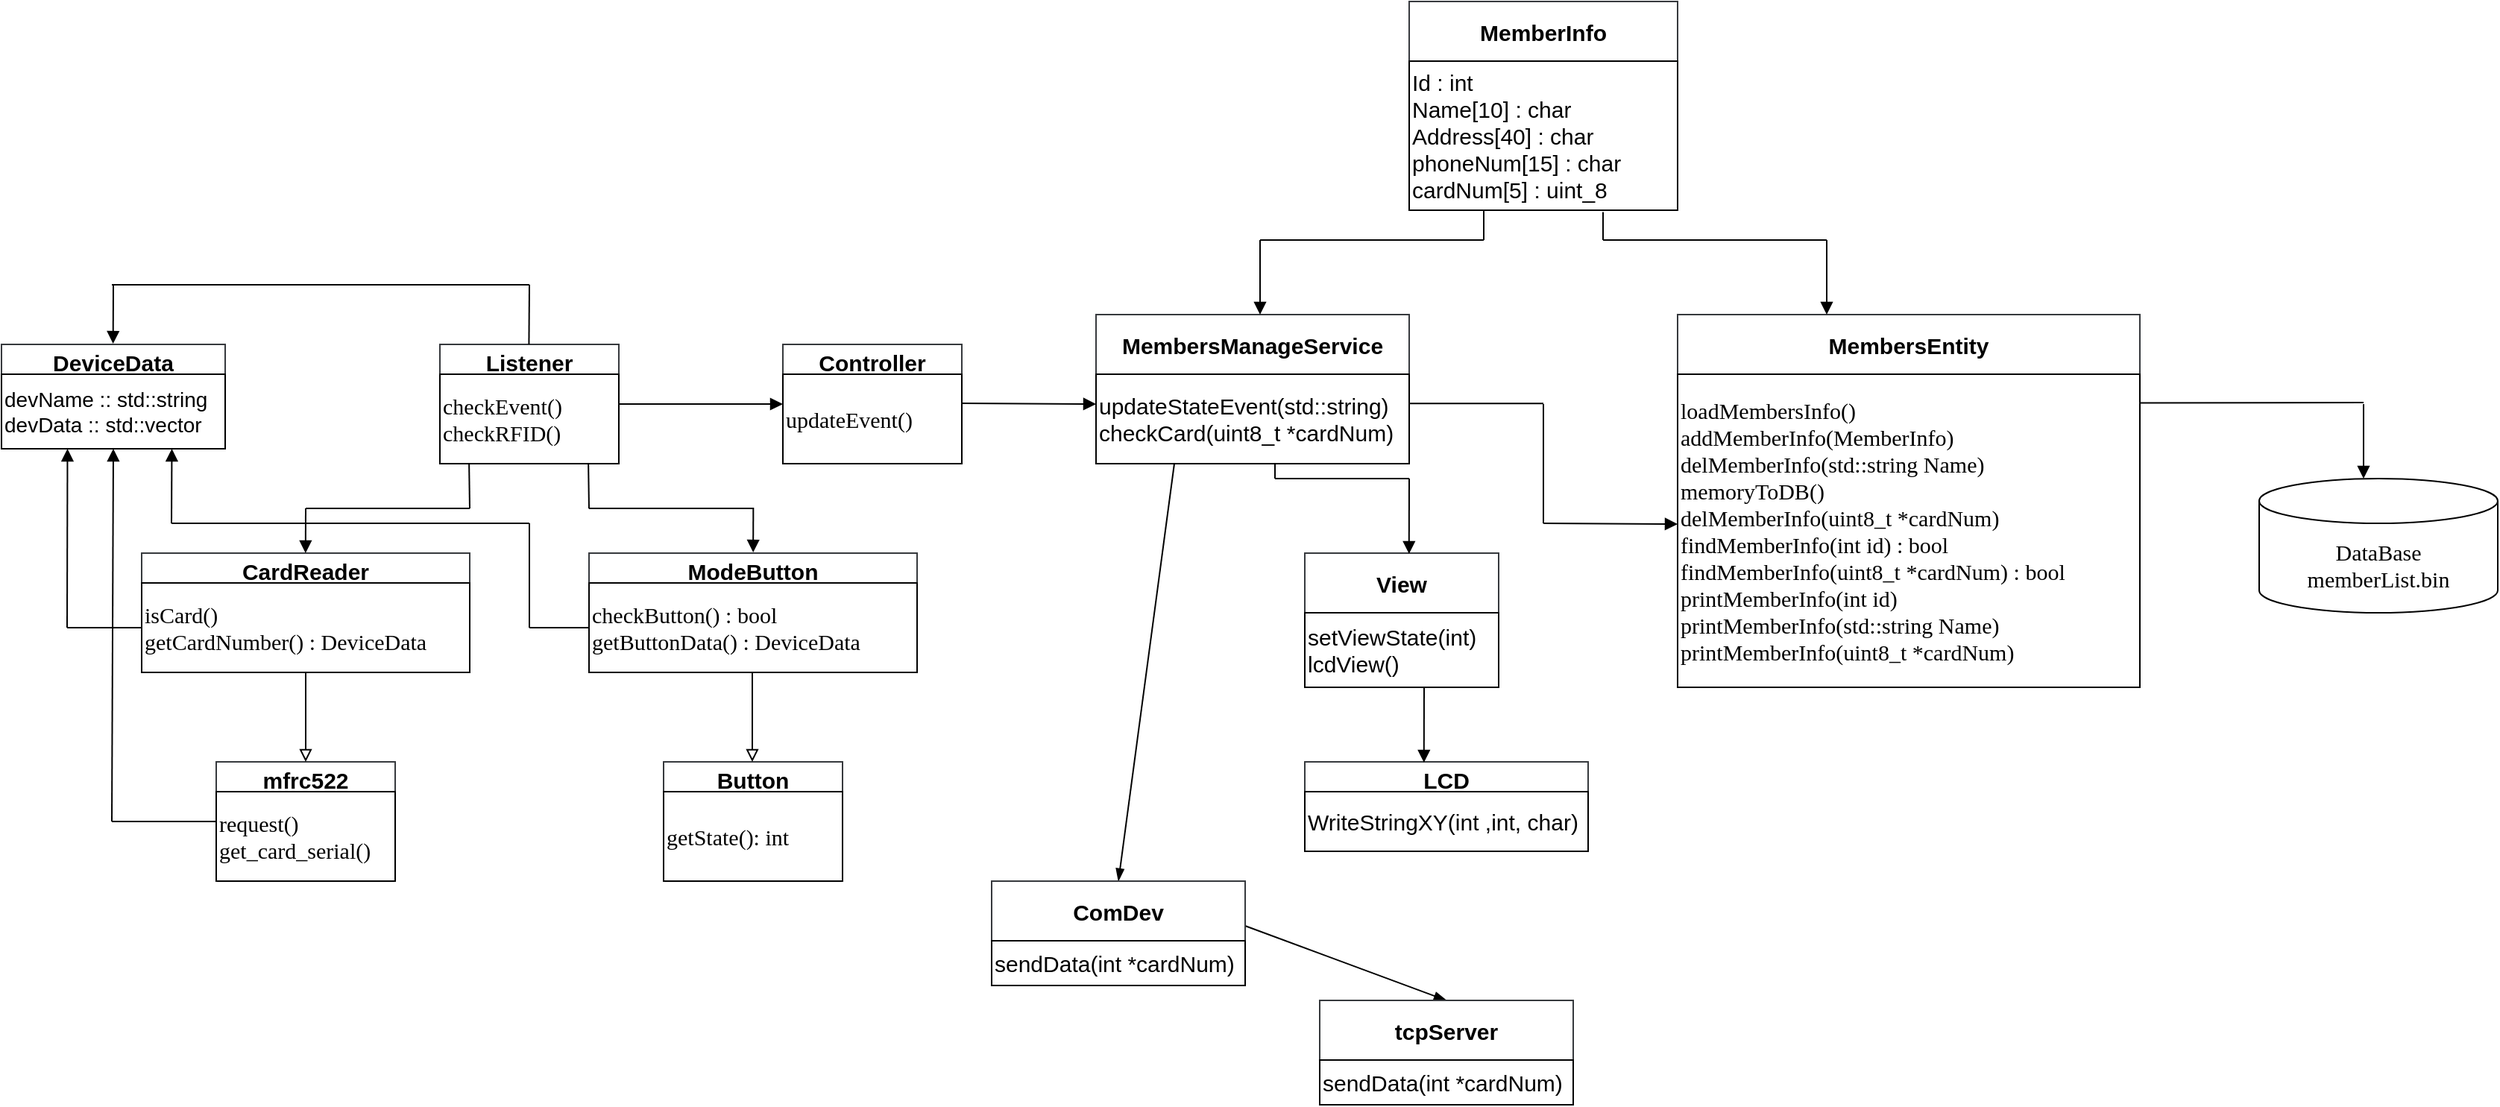 <mxfile>
    <diagram id="uIfgpPbcNGFSIdBEs8ey" name="페이지-1">
        <mxGraphModel dx="1235" dy="765" grid="1" gridSize="10" guides="1" tooltips="1" connect="1" arrows="1" fold="1" page="1" pageScale="1" pageWidth="2336" pageHeight="1654" background="#ffffff" math="0" shadow="0">
            <root>
                <mxCell id="0"/>
                <mxCell id="1" parent="0"/>
                <mxCell id="6" value="Listener" style="swimlane;fontSize=15;fillColor=#FFFFFF;strokeColor=#36393d;fontColor=#000000;" parent="1" vertex="1">
                    <mxGeometry x="700" y="560" width="120" height="80" as="geometry"/>
                </mxCell>
                <mxCell id="9" value="&lt;p style=&quot;margin-top: 0pt ; margin-bottom: 0pt ; margin-left: 0in ; direction: ltr ; unicode-bidi: embed&quot;&gt;&lt;font style=&quot;font-size: 15px&quot;&gt;&lt;span style=&quot;font-family: &amp;#34;맑은 고딕&amp;#34;&quot;&gt;checkEvent&lt;/span&gt;&lt;span style=&quot;font-family: &amp;#34;맑은 고딕&amp;#34;&quot;&gt;()&lt;/span&gt;&lt;/font&gt;&lt;/p&gt;&lt;p style=&quot;margin-top: 0pt ; margin-bottom: 0pt ; margin-left: 0in ; direction: ltr ; unicode-bidi: embed&quot;&gt;&lt;font style=&quot;font-size: 15px&quot;&gt;&lt;span style=&quot;font-family: &amp;#34;맑은 고딕&amp;#34;&quot;&gt;checkRFID&lt;/span&gt;&lt;span style=&quot;font-family: &amp;#34;맑은 고딕&amp;#34;&quot;&gt;()&lt;/span&gt;&lt;/font&gt;&lt;/p&gt;" style="whiteSpace=wrap;html=1;fontSize=15;fontColor=#000000;strokeColor=#000000;fillColor=#FFFFFF;align=left;" parent="1" vertex="1">
                    <mxGeometry x="700" y="580" width="120" height="60" as="geometry"/>
                </mxCell>
                <mxCell id="10" value="CardReader" style="swimlane;fontSize=15;fillColor=#FFFFFF;strokeColor=#36393d;fontColor=#000000;" parent="1" vertex="1">
                    <mxGeometry x="500" y="700" width="220" height="80" as="geometry"/>
                </mxCell>
                <mxCell id="11" value="&lt;p style=&quot;margin-top: 0pt ; margin-bottom: 0pt ; margin-left: 0in ; direction: ltr ; unicode-bidi: embed&quot;&gt;&lt;font face=&quot;맑은 고딕&quot;&gt;isCard()&lt;/font&gt;&lt;/p&gt;&lt;p style=&quot;margin-top: 0pt ; margin-bottom: 0pt ; margin-left: 0in ; direction: ltr ; unicode-bidi: embed&quot;&gt;&lt;font face=&quot;맑은 고딕&quot;&gt;getCardNumber() : DeviceData&lt;/font&gt;&lt;/p&gt;" style="whiteSpace=wrap;html=1;fontSize=15;fontColor=#000000;strokeColor=#000000;fillColor=#FFFFFF;align=left;" parent="1" vertex="1">
                    <mxGeometry x="500" y="720" width="220" height="60" as="geometry"/>
                </mxCell>
                <mxCell id="12" value="mfrc522" style="swimlane;fontSize=15;fillColor=#FFFFFF;strokeColor=#36393d;fontColor=#000000;" parent="1" vertex="1">
                    <mxGeometry x="550" y="840" width="120" height="80" as="geometry"/>
                </mxCell>
                <mxCell id="13" value="&lt;p style=&quot;margin-top: 0pt ; margin-bottom: 0pt ; margin-left: 0in ; direction: ltr ; unicode-bidi: embed&quot;&gt;&lt;font face=&quot;맑은 고딕&quot;&gt;request()&lt;/font&gt;&lt;/p&gt;&lt;p style=&quot;margin-top: 0pt ; margin-bottom: 0pt ; margin-left: 0in ; direction: ltr ; unicode-bidi: embed&quot;&gt;&lt;font face=&quot;맑은 고딕&quot;&gt;get_card_serial()&lt;/font&gt;&lt;/p&gt;" style="whiteSpace=wrap;html=1;fontSize=15;fontColor=#000000;strokeColor=#000000;fillColor=#FFFFFF;align=left;" parent="1" vertex="1">
                    <mxGeometry x="550" y="860" width="120" height="60" as="geometry"/>
                </mxCell>
                <mxCell id="14" value="" style="endArrow=block;html=1;fontSize=15;fontColor=#000000;strokeColor=#000000;entryX=0.5;entryY=0;entryDx=0;entryDy=0;exitX=0.5;exitY=1;exitDx=0;exitDy=0;endFill=0;" parent="1" source="10" target="12" edge="1">
                    <mxGeometry width="50" height="50" relative="1" as="geometry">
                        <mxPoint x="610" y="800" as="sourcePoint"/>
                        <mxPoint x="820" y="680" as="targetPoint"/>
                    </mxGeometry>
                </mxCell>
                <mxCell id="15" value="ModeButton" style="swimlane;fontSize=15;fillColor=#FFFFFF;strokeColor=#36393d;fontColor=#000000;" parent="1" vertex="1">
                    <mxGeometry x="800" y="700" width="220" height="80" as="geometry"/>
                </mxCell>
                <mxCell id="16" value="&lt;p style=&quot;margin-top: 0pt ; margin-bottom: 0pt ; margin-left: 0in ; direction: ltr ; unicode-bidi: embed&quot;&gt;&lt;font face=&quot;맑은 고딕&quot;&gt;checkButton() : bool&lt;/font&gt;&lt;/p&gt;&lt;p style=&quot;margin-top: 0pt ; margin-bottom: 0pt ; margin-left: 0in ; direction: ltr ; unicode-bidi: embed&quot;&gt;&lt;font face=&quot;맑은 고딕&quot;&gt;getButtonData() : DeviceData&lt;/font&gt;&lt;/p&gt;" style="whiteSpace=wrap;html=1;fontSize=15;fontColor=#000000;strokeColor=#000000;fillColor=#FFFFFF;align=left;" parent="1" vertex="1">
                    <mxGeometry x="800" y="720" width="220" height="60" as="geometry"/>
                </mxCell>
                <mxCell id="17" value="Button" style="swimlane;fontSize=15;fillColor=#FFFFFF;strokeColor=#36393d;fontColor=#000000;" parent="1" vertex="1">
                    <mxGeometry x="850" y="840" width="120" height="80" as="geometry"/>
                </mxCell>
                <mxCell id="18" value="&lt;p style=&quot;margin-top: 0pt ; margin-bottom: 0pt ; margin-left: 0in ; direction: ltr ; unicode-bidi: embed&quot;&gt;&lt;font face=&quot;맑은 고딕&quot;&gt;getState(): int&lt;/font&gt;&lt;/p&gt;" style="whiteSpace=wrap;html=1;fontSize=15;fontColor=#000000;strokeColor=#000000;fillColor=#FFFFFF;align=left;" parent="1" vertex="1">
                    <mxGeometry x="850" y="860" width="120" height="60" as="geometry"/>
                </mxCell>
                <mxCell id="21" value="" style="endArrow=block;html=1;fontSize=15;fontColor=#000000;strokeColor=#000000;entryX=0.5;entryY=0;entryDx=0;entryDy=0;exitX=0.5;exitY=1;exitDx=0;exitDy=0;endFill=0;" parent="1" edge="1">
                    <mxGeometry width="50" height="50" relative="1" as="geometry">
                        <mxPoint x="909.5" y="780" as="sourcePoint"/>
                        <mxPoint x="909.5" y="840" as="targetPoint"/>
                    </mxGeometry>
                </mxCell>
                <mxCell id="25" value="DeviceData" style="swimlane;fontSize=15;fillColor=#FFFFFF;strokeColor=#36393d;fontColor=#000000;" parent="1" vertex="1">
                    <mxGeometry x="406" y="560" width="150" height="70" as="geometry"/>
                </mxCell>
                <mxCell id="26" value="&lt;p style=&quot;margin-top: 0pt ; margin-bottom: 0pt ; margin-left: 0in ; direction: ltr ; unicode-bidi: embed ; font-size: 14px&quot;&gt;devName :: std::string&lt;/p&gt;&lt;p style=&quot;margin-top: 0pt ; margin-bottom: 0pt ; margin-left: 0in ; direction: ltr ; unicode-bidi: embed ; font-size: 14px&quot;&gt;devData :: std::vector&lt;/p&gt;" style="whiteSpace=wrap;html=1;fontSize=15;fontColor=#000000;strokeColor=#000000;fillColor=#FFFFFF;align=left;" parent="1" vertex="1">
                    <mxGeometry x="406" y="580" width="150" height="50" as="geometry"/>
                </mxCell>
                <mxCell id="28" value="" style="endArrow=none;html=1;fontSize=14;fontColor=#000000;strokeColor=#000000;entryX=0;entryY=0.5;entryDx=0;entryDy=0;" parent="1" target="12" edge="1">
                    <mxGeometry width="50" height="50" relative="1" as="geometry">
                        <mxPoint x="480" y="880" as="sourcePoint"/>
                        <mxPoint x="490" y="855" as="targetPoint"/>
                    </mxGeometry>
                </mxCell>
                <mxCell id="30" value="" style="endArrow=block;html=1;fontSize=15;fontColor=#000000;strokeColor=#000000;endFill=1;entryX=0.5;entryY=1;entryDx=0;entryDy=0;" parent="1" target="25" edge="1">
                    <mxGeometry width="50" height="50" relative="1" as="geometry">
                        <mxPoint x="480" y="880" as="sourcePoint"/>
                        <mxPoint x="470" y="670" as="targetPoint"/>
                    </mxGeometry>
                </mxCell>
                <mxCell id="31" value="" style="endArrow=none;html=1;fontSize=14;fontColor=#000000;strokeColor=#000000;exitX=0;exitY=0.5;exitDx=0;exitDy=0;" parent="1" source="11" edge="1">
                    <mxGeometry width="50" height="50" relative="1" as="geometry">
                        <mxPoint x="560" y="740" as="sourcePoint"/>
                        <mxPoint x="450" y="750" as="targetPoint"/>
                    </mxGeometry>
                </mxCell>
                <mxCell id="34" value="" style="endArrow=none;html=1;fontSize=14;fontColor=#000000;strokeColor=#000000;exitX=0;exitY=0.5;exitDx=0;exitDy=0;" parent="1" source="16" edge="1">
                    <mxGeometry width="50" height="50" relative="1" as="geometry">
                        <mxPoint x="670" y="730" as="sourcePoint"/>
                        <mxPoint x="760" y="750" as="targetPoint"/>
                    </mxGeometry>
                </mxCell>
                <mxCell id="35" value="" style="endArrow=none;html=1;fontSize=14;fontColor=#000000;strokeColor=#000000;" parent="1" edge="1">
                    <mxGeometry width="50" height="50" relative="1" as="geometry">
                        <mxPoint x="760" y="680" as="sourcePoint"/>
                        <mxPoint x="760" y="750" as="targetPoint"/>
                    </mxGeometry>
                </mxCell>
                <mxCell id="36" value="" style="endArrow=none;html=1;fontSize=14;fontColor=#000000;strokeColor=#000000;" parent="1" edge="1">
                    <mxGeometry width="50" height="50" relative="1" as="geometry">
                        <mxPoint x="760" y="680" as="sourcePoint"/>
                        <mxPoint x="520" y="680" as="targetPoint"/>
                    </mxGeometry>
                </mxCell>
                <mxCell id="37" value="" style="endArrow=block;html=1;fontSize=15;fontColor=#000000;strokeColor=#000000;endFill=1;entryX=0.285;entryY=1.049;entryDx=0;entryDy=0;entryPerimeter=0;" parent="1" edge="1">
                    <mxGeometry width="50" height="50" relative="1" as="geometry">
                        <mxPoint x="520" y="680" as="sourcePoint"/>
                        <mxPoint x="520" y="630.45" as="targetPoint"/>
                        <Array as="points">
                            <mxPoint x="520.25" y="630"/>
                        </Array>
                    </mxGeometry>
                </mxCell>
                <mxCell id="38" value="" style="endArrow=block;html=1;fontSize=15;fontColor=#000000;strokeColor=#000000;endFill=1;entryX=0.285;entryY=1.049;entryDx=0;entryDy=0;entryPerimeter=0;" parent="1" edge="1">
                    <mxGeometry width="50" height="50" relative="1" as="geometry">
                        <mxPoint x="450" y="750" as="sourcePoint"/>
                        <mxPoint x="450.0" y="630.45" as="targetPoint"/>
                        <Array as="points">
                            <mxPoint x="450.25" y="630"/>
                        </Array>
                    </mxGeometry>
                </mxCell>
                <mxCell id="39" value="" style="endArrow=none;html=1;fontSize=14;fontColor=#000000;strokeColor=#000000;entryX=0.163;entryY=0.997;entryDx=0;entryDy=0;entryPerimeter=0;" parent="1" target="9" edge="1">
                    <mxGeometry width="50" height="50" relative="1" as="geometry">
                        <mxPoint x="720" y="670" as="sourcePoint"/>
                        <mxPoint x="770" y="760" as="targetPoint"/>
                    </mxGeometry>
                </mxCell>
                <mxCell id="40" value="" style="endArrow=none;html=1;fontSize=14;fontColor=#000000;strokeColor=#000000;" parent="1" edge="1">
                    <mxGeometry width="50" height="50" relative="1" as="geometry">
                        <mxPoint x="720" y="670" as="sourcePoint"/>
                        <mxPoint x="610" y="670" as="targetPoint"/>
                    </mxGeometry>
                </mxCell>
                <mxCell id="41" value="" style="endArrow=none;html=1;fontSize=14;fontColor=#000000;strokeColor=#000000;" parent="1" edge="1">
                    <mxGeometry width="50" height="50" relative="1" as="geometry">
                        <mxPoint x="910" y="670" as="sourcePoint"/>
                        <mxPoint x="800" y="670" as="targetPoint"/>
                    </mxGeometry>
                </mxCell>
                <mxCell id="42" value="" style="endArrow=none;html=1;fontSize=14;fontColor=#000000;strokeColor=#000000;entryX=0.163;entryY=0.997;entryDx=0;entryDy=0;entryPerimeter=0;" parent="1" edge="1">
                    <mxGeometry width="50" height="50" relative="1" as="geometry">
                        <mxPoint x="800" y="670.18" as="sourcePoint"/>
                        <mxPoint x="799.56" y="640.0" as="targetPoint"/>
                    </mxGeometry>
                </mxCell>
                <mxCell id="43" value="" style="endArrow=block;html=1;fontSize=15;fontColor=#000000;strokeColor=#000000;endFill=1;entryX=0.285;entryY=1.049;entryDx=0;entryDy=0;entryPerimeter=0;" parent="1" edge="1">
                    <mxGeometry width="50" height="50" relative="1" as="geometry">
                        <mxPoint x="610" y="670" as="sourcePoint"/>
                        <mxPoint x="609.66" y="700.45" as="targetPoint"/>
                        <Array as="points">
                            <mxPoint x="609.91" y="700"/>
                        </Array>
                    </mxGeometry>
                </mxCell>
                <mxCell id="44" value="" style="endArrow=block;html=1;fontSize=15;fontColor=#000000;strokeColor=#000000;endFill=1;entryX=0.285;entryY=1.049;entryDx=0;entryDy=0;entryPerimeter=0;" parent="1" edge="1">
                    <mxGeometry width="50" height="50" relative="1" as="geometry">
                        <mxPoint x="910.17" y="669.55" as="sourcePoint"/>
                        <mxPoint x="909.83" y="700" as="targetPoint"/>
                        <Array as="points">
                            <mxPoint x="910.08" y="699.55"/>
                        </Array>
                    </mxGeometry>
                </mxCell>
                <mxCell id="45" value="" style="endArrow=none;html=1;fontSize=14;fontColor=#000000;strokeColor=#000000;" parent="1" edge="1">
                    <mxGeometry width="50" height="50" relative="1" as="geometry">
                        <mxPoint x="759.71" y="560" as="sourcePoint"/>
                        <mxPoint x="760" y="520" as="targetPoint"/>
                    </mxGeometry>
                </mxCell>
                <mxCell id="46" value="" style="endArrow=none;html=1;fontSize=14;fontColor=#000000;strokeColor=#000000;" parent="1" edge="1">
                    <mxGeometry width="50" height="50" relative="1" as="geometry">
                        <mxPoint x="760" y="520" as="sourcePoint"/>
                        <mxPoint x="480" y="520" as="targetPoint"/>
                    </mxGeometry>
                </mxCell>
                <mxCell id="48" value="" style="endArrow=block;html=1;fontSize=15;fontColor=#000000;strokeColor=#000000;endFill=1;entryX=0.285;entryY=1.049;entryDx=0;entryDy=0;entryPerimeter=0;" parent="1" edge="1">
                    <mxGeometry width="50" height="50" relative="1" as="geometry">
                        <mxPoint x="481" y="520" as="sourcePoint"/>
                        <mxPoint x="480.58" y="560" as="targetPoint"/>
                        <Array as="points">
                            <mxPoint x="480.83" y="559.55"/>
                        </Array>
                    </mxGeometry>
                </mxCell>
                <mxCell id="49" value="Controller" style="swimlane;fontSize=15;fillColor=#FFFFFF;strokeColor=#36393d;fontColor=#000000;" parent="1" vertex="1">
                    <mxGeometry x="930" y="560" width="120" height="80" as="geometry"/>
                </mxCell>
                <mxCell id="50" value="&lt;p style=&quot;margin-top: 0pt ; margin-bottom: 0pt ; margin-left: 0in ; direction: ltr ; unicode-bidi: embed&quot;&gt;&lt;font face=&quot;맑은 고딕&quot;&gt;updateEvent()&lt;/font&gt;&lt;/p&gt;" style="whiteSpace=wrap;html=1;fontSize=15;fontColor=#000000;strokeColor=#000000;fillColor=#FFFFFF;align=left;" parent="1" vertex="1">
                    <mxGeometry x="930" y="580" width="120" height="60" as="geometry"/>
                </mxCell>
                <mxCell id="51" value="" style="endArrow=block;html=1;fontSize=15;fontColor=#000000;strokeColor=#000000;endFill=1;exitX=1;exitY=0.5;exitDx=0;exitDy=0;" parent="1" source="6" edge="1">
                    <mxGeometry width="50" height="50" relative="1" as="geometry">
                        <mxPoint x="920.17" y="679.55" as="sourcePoint"/>
                        <mxPoint x="930" y="600" as="targetPoint"/>
                        <Array as="points">
                            <mxPoint x="930" y="600"/>
                        </Array>
                    </mxGeometry>
                </mxCell>
                <mxCell id="89" style="edgeStyle=none;html=1;exitX=0.25;exitY=1;exitDx=0;exitDy=0;entryX=0.5;entryY=0;entryDx=0;entryDy=0;strokeColor=#000000;endArrow=blockThin;endFill=1;" edge="1" parent="1" source="53" target="85">
                    <mxGeometry relative="1" as="geometry"/>
                </mxCell>
                <mxCell id="53" value="MembersManageService" style="swimlane;fontSize=15;fillColor=#FFFFFF;strokeColor=#36393d;fontColor=#000000;startSize=40;" parent="1" vertex="1">
                    <mxGeometry x="1140" y="540" width="210" height="100" as="geometry"/>
                </mxCell>
                <mxCell id="54" value="&lt;p style=&quot;margin-top: 0pt ; margin-bottom: 0pt ; margin-left: 0in ; direction: ltr ; unicode-bidi: embed&quot;&gt;&lt;font style=&quot;font-size: 15px&quot;&gt;updateStateEvent(std::string)&lt;/font&gt;&lt;/p&gt;&lt;p style=&quot;margin-top: 0pt ; margin-bottom: 0pt ; margin-left: 0in ; direction: ltr ; unicode-bidi: embed&quot;&gt;&lt;font style=&quot;font-size: 15px&quot;&gt;checkCard(uint8_t *cardNum)&lt;/font&gt;&lt;/p&gt;" style="whiteSpace=wrap;html=1;fontSize=15;fontColor=#000000;strokeColor=#000000;fillColor=#FFFFFF;align=left;" parent="1" vertex="1">
                    <mxGeometry x="1140" y="580" width="210" height="60" as="geometry"/>
                </mxCell>
                <mxCell id="55" value="" style="endArrow=block;html=1;fontSize=15;fontColor=#000000;strokeColor=#000000;endFill=1;exitX=1;exitY=0.5;exitDx=0;exitDy=0;" parent="1" edge="1">
                    <mxGeometry width="50" height="50" relative="1" as="geometry">
                        <mxPoint x="1050" y="599.5" as="sourcePoint"/>
                        <mxPoint x="1140" y="600" as="targetPoint"/>
                        <Array as="points"/>
                    </mxGeometry>
                </mxCell>
                <mxCell id="56" value="MemberInfo" style="swimlane;fontSize=15;fillColor=#FFFFFF;strokeColor=#36393d;fontColor=#000000;startSize=40;" parent="1" vertex="1">
                    <mxGeometry x="1350" y="330" width="180" height="140" as="geometry"/>
                </mxCell>
                <mxCell id="57" value="&lt;p style=&quot;margin-top: 0pt ; margin-bottom: 0pt ; margin-left: 0in ; direction: ltr ; unicode-bidi: embed&quot;&gt;&lt;font style=&quot;font-size: 15px&quot;&gt;Id : int&lt;/font&gt;&lt;/p&gt;&lt;p style=&quot;margin-top: 0pt ; margin-bottom: 0pt ; margin-left: 0in ; direction: ltr ; unicode-bidi: embed&quot;&gt;&lt;font style=&quot;font-size: 15px&quot;&gt;Name[10] : char&lt;/font&gt;&lt;/p&gt;&lt;p style=&quot;margin-top: 0pt ; margin-bottom: 0pt ; margin-left: 0in ; direction: ltr ; unicode-bidi: embed&quot;&gt;&lt;font style=&quot;font-size: 15px&quot;&gt;Address[40] : char&lt;/font&gt;&lt;/p&gt;&lt;p style=&quot;margin-top: 0pt ; margin-bottom: 0pt ; margin-left: 0in ; direction: ltr ; unicode-bidi: embed&quot;&gt;&lt;font style=&quot;font-size: 15px&quot;&gt;phoneNum[15] : char&lt;/font&gt;&lt;/p&gt;&lt;p style=&quot;margin-top: 0pt ; margin-bottom: 0pt ; margin-left: 0in ; direction: ltr ; unicode-bidi: embed&quot;&gt;&lt;font style=&quot;font-size: 15px&quot;&gt;cardNum[5] : uint_8&lt;/font&gt;&lt;/p&gt;" style="whiteSpace=wrap;html=1;fontSize=15;fontColor=#000000;strokeColor=#000000;fillColor=#FFFFFF;align=left;" parent="1" vertex="1">
                    <mxGeometry x="1350" y="370" width="180" height="100" as="geometry"/>
                </mxCell>
                <mxCell id="59" value="MembersEntity" style="swimlane;fontSize=15;fillColor=#FFFFFF;strokeColor=#36393d;fontColor=#000000;startSize=40;" parent="1" vertex="1">
                    <mxGeometry x="1530" y="540" width="310" height="250" as="geometry"/>
                </mxCell>
                <mxCell id="60" value="&lt;p style=&quot;margin-top: 0pt ; margin-bottom: 0pt ; margin-left: 0in ; direction: ltr ; unicode-bidi: embed&quot;&gt;&lt;font style=&quot;font-size: 15px&quot;&gt;&lt;span style=&quot;font-family: &amp;#34;맑은 고딕&amp;#34;&quot;&gt;loadMembersInfo&lt;/span&gt;&lt;span style=&quot;font-family: &amp;#34;맑은 고딕&amp;#34;&quot;&gt;()&lt;/span&gt;&lt;/font&gt;&lt;/p&gt;&lt;p style=&quot;margin-top: 0pt ; margin-bottom: 0pt ; margin-left: 0in ; direction: ltr ; unicode-bidi: embed&quot;&gt;&lt;font style=&quot;font-size: 15px&quot;&gt;&lt;span style=&quot;font-family: &amp;#34;맑은 고딕&amp;#34;&quot;&gt;addMemberInfo&lt;/span&gt;&lt;span style=&quot;font-family: &amp;#34;맑은 고딕&amp;#34;&quot;&gt;(&lt;/span&gt;&lt;span style=&quot;font-family: &amp;#34;맑은 고딕&amp;#34;&quot;&gt;MemberInfo&lt;/span&gt;&lt;span style=&quot;font-family: &amp;#34;맑은 고딕&amp;#34;&quot;&gt;)&lt;/span&gt;&lt;/font&gt;&lt;/p&gt;&lt;p style=&quot;margin-top: 0pt ; margin-bottom: 0pt ; margin-left: 0in ; direction: ltr ; unicode-bidi: embed&quot;&gt;&lt;font style=&quot;font-size: 15px&quot;&gt;&lt;span style=&quot;font-family: &amp;#34;맑은 고딕&amp;#34;&quot;&gt;delMemberInfo&lt;/span&gt;&lt;span style=&quot;font-family: &amp;#34;맑은 고딕&amp;#34;&quot;&gt;(&lt;/span&gt;&lt;span style=&quot;font-family: &amp;#34;맑은 고딕&amp;#34;&quot;&gt;std&lt;/span&gt;&lt;span style=&quot;font-family: &amp;#34;맑은 고딕&amp;#34;&quot;&gt;::string Name)&lt;/span&gt;&lt;/font&gt;&lt;/p&gt;&lt;p style=&quot;margin-top: 0pt ; margin-bottom: 0pt ; margin-left: 0in ; direction: ltr ; unicode-bidi: embed&quot;&gt;&lt;font style=&quot;font-size: 15px&quot;&gt;&lt;span style=&quot;font-family: &amp;#34;맑은 고딕&amp;#34;&quot;&gt;memoryToDB&lt;/span&gt;&lt;span style=&quot;font-family: &amp;#34;맑은 고딕&amp;#34;&quot;&gt;()&lt;/span&gt;&lt;/font&gt;&lt;/p&gt;&lt;p style=&quot;margin-top: 0pt ; margin-bottom: 0pt ; margin-left: 0in ; direction: ltr ; unicode-bidi: embed&quot;&gt;&lt;font style=&quot;font-size: 15px&quot;&gt;&lt;span style=&quot;font-family: &amp;#34;맑은 고딕&amp;#34;&quot;&gt;delMemberInfo&lt;/span&gt;&lt;span style=&quot;font-family: &amp;#34;맑은 고딕&amp;#34;&quot;&gt;(uint8_t *&lt;/span&gt;&lt;span style=&quot;font-family: &amp;#34;맑은 고딕&amp;#34;&quot;&gt;cardNum&lt;/span&gt;&lt;span style=&quot;font-family: &amp;#34;맑은 고딕&amp;#34;&quot;&gt;)&lt;/span&gt;&lt;/font&gt;&lt;/p&gt;&lt;p style=&quot;margin-top: 0pt ; margin-bottom: 0pt ; margin-left: 0in ; direction: ltr ; unicode-bidi: embed&quot;&gt;&lt;font style=&quot;font-size: 15px&quot;&gt;&lt;span style=&quot;font-family: &amp;#34;맑은 고딕&amp;#34;&quot;&gt;findMemberInfo&lt;/span&gt;&lt;span style=&quot;font-family: &amp;#34;맑은 고딕&amp;#34;&quot;&gt;(&lt;/span&gt;&lt;span style=&quot;font-family: &amp;#34;맑은 고딕&amp;#34;&quot;&gt;int&lt;/span&gt;&lt;span style=&quot;font-family: &amp;#34;맑은 고딕&amp;#34;&quot;&gt; id) : bool&lt;/span&gt;&lt;/font&gt;&lt;/p&gt;&lt;p style=&quot;margin-top: 0pt ; margin-bottom: 0pt ; margin-left: 0in ; direction: ltr ; unicode-bidi: embed&quot;&gt;&lt;font style=&quot;font-size: 15px&quot;&gt;&lt;span style=&quot;font-family: &amp;#34;맑은 고딕&amp;#34;&quot;&gt;findMemberInfo&lt;/span&gt;&lt;span style=&quot;font-family: &amp;#34;맑은 고딕&amp;#34;&quot;&gt;(uint8_t *&lt;/span&gt;&lt;span style=&quot;font-family: &amp;#34;맑은 고딕&amp;#34;&quot;&gt;cardNum&lt;/span&gt;&lt;span style=&quot;font-family: &amp;#34;맑은 고딕&amp;#34;&quot;&gt;) : bool&lt;/span&gt;&lt;/font&gt;&lt;/p&gt;&lt;p style=&quot;margin-top: 0pt ; margin-bottom: 0pt ; margin-left: 0in ; direction: ltr ; unicode-bidi: embed&quot;&gt;&lt;font style=&quot;font-size: 15px&quot;&gt;&lt;span style=&quot;font-family: &amp;#34;맑은 고딕&amp;#34;&quot;&gt;printMemberInfo&lt;/span&gt;&lt;span style=&quot;font-family: &amp;#34;맑은 고딕&amp;#34;&quot;&gt;(&lt;/span&gt;&lt;span style=&quot;font-family: &amp;#34;맑은 고딕&amp;#34;&quot;&gt;int&lt;/span&gt;&lt;span style=&quot;font-family: &amp;#34;맑은 고딕&amp;#34;&quot;&gt; id)&lt;/span&gt;&lt;/font&gt;&lt;/p&gt;&lt;p style=&quot;margin-top: 0pt ; margin-bottom: 0pt ; margin-left: 0in ; direction: ltr ; unicode-bidi: embed&quot;&gt;&lt;font style=&quot;font-size: 15px&quot;&gt;&lt;span style=&quot;font-family: &amp;#34;맑은 고딕&amp;#34;&quot;&gt;printMemberInfo&lt;/span&gt;&lt;span style=&quot;font-family: &amp;#34;맑은 고딕&amp;#34;&quot;&gt;(&lt;/span&gt;&lt;span style=&quot;font-family: &amp;#34;맑은 고딕&amp;#34;&quot;&gt;std&lt;/span&gt;&lt;span style=&quot;font-family: &amp;#34;맑은 고딕&amp;#34;&quot;&gt;::string Name)&lt;/span&gt;&lt;/font&gt;&lt;/p&gt;&lt;p style=&quot;margin-top: 0pt ; margin-bottom: 0pt ; margin-left: 0in ; direction: ltr ; unicode-bidi: embed&quot;&gt;&lt;span style=&quot;font-family: &amp;#34;맑은 고딕&amp;#34;&quot;&gt;printMemberInfo&lt;/span&gt;&lt;span style=&quot;font-family: &amp;#34;맑은 고딕&amp;#34;&quot;&gt;(uint8_t&amp;nbsp;&lt;/span&gt;&lt;span style=&quot;font-family: &amp;#34;맑은 고딕&amp;#34;&quot;&gt;*&lt;/span&gt;&lt;span style=&quot;font-family: &amp;#34;맑은 고딕&amp;#34;&quot;&gt;cardNum&lt;/span&gt;&lt;span style=&quot;font-family: &amp;#34;맑은 고딕&amp;#34;&quot;&gt;)&lt;/span&gt;&lt;/p&gt;" style="whiteSpace=wrap;html=1;fontSize=15;fontColor=#000000;strokeColor=#000000;fillColor=#FFFFFF;align=left;" parent="1" vertex="1">
                    <mxGeometry x="1530" y="580" width="310" height="210" as="geometry"/>
                </mxCell>
                <mxCell id="63" value="" style="endArrow=block;html=1;fontSize=15;fontColor=#000000;strokeColor=#000000;endFill=1;exitX=1;exitY=0.5;exitDx=0;exitDy=0;" parent="1" edge="1">
                    <mxGeometry width="50" height="50" relative="1" as="geometry">
                        <mxPoint x="1440" y="680" as="sourcePoint"/>
                        <mxPoint x="1530" y="680.5" as="targetPoint"/>
                        <Array as="points"/>
                    </mxGeometry>
                </mxCell>
                <mxCell id="64" value="" style="endArrow=none;html=1;fontFamily=Helvetica;fontSize=15;fontColor=#000000;strokeColor=#000000;" parent="1" edge="1">
                    <mxGeometry width="50" height="50" relative="1" as="geometry">
                        <mxPoint x="1440" y="680" as="sourcePoint"/>
                        <mxPoint x="1440" y="600" as="targetPoint"/>
                    </mxGeometry>
                </mxCell>
                <mxCell id="65" value="" style="endArrow=none;html=1;fontFamily=Helvetica;fontSize=15;fontColor=#000000;strokeColor=#000000;" parent="1" edge="1">
                    <mxGeometry width="50" height="50" relative="1" as="geometry">
                        <mxPoint x="1350" y="599.67" as="sourcePoint"/>
                        <mxPoint x="1440" y="599.67" as="targetPoint"/>
                    </mxGeometry>
                </mxCell>
                <mxCell id="66" value="" style="endArrow=none;html=1;fontFamily=Helvetica;fontSize=15;fontColor=#000000;strokeColor=#000000;" parent="1" edge="1">
                    <mxGeometry width="50" height="50" relative="1" as="geometry">
                        <mxPoint x="1250" y="490" as="sourcePoint"/>
                        <mxPoint x="1400" y="490.0" as="targetPoint"/>
                    </mxGeometry>
                </mxCell>
                <mxCell id="67" value="" style="endArrow=block;html=1;fontSize=15;fontColor=#000000;strokeColor=#000000;endFill=1;exitX=1;exitY=0.5;exitDx=0;exitDy=0;" parent="1" edge="1">
                    <mxGeometry width="50" height="50" relative="1" as="geometry">
                        <mxPoint x="1250" y="490.0" as="sourcePoint"/>
                        <mxPoint x="1250" y="540" as="targetPoint"/>
                        <Array as="points"/>
                    </mxGeometry>
                </mxCell>
                <mxCell id="68" value="" style="endArrow=none;html=1;fontFamily=Helvetica;fontSize=15;fontColor=#000000;strokeColor=#000000;" parent="1" edge="1">
                    <mxGeometry width="50" height="50" relative="1" as="geometry">
                        <mxPoint x="1400" y="490" as="sourcePoint"/>
                        <mxPoint x="1400" y="470.0" as="targetPoint"/>
                    </mxGeometry>
                </mxCell>
                <mxCell id="69" value="" style="endArrow=none;html=1;fontFamily=Helvetica;fontSize=15;fontColor=#000000;strokeColor=#000000;entryX=0.7;entryY=1.013;entryDx=0;entryDy=0;entryPerimeter=0;" parent="1" edge="1">
                    <mxGeometry width="50" height="50" relative="1" as="geometry">
                        <mxPoint x="1480" y="490" as="sourcePoint"/>
                        <mxPoint x="1480" y="471.3" as="targetPoint"/>
                    </mxGeometry>
                </mxCell>
                <mxCell id="70" value="" style="endArrow=none;html=1;fontFamily=Helvetica;fontSize=15;fontColor=#000000;strokeColor=#000000;" parent="1" edge="1">
                    <mxGeometry width="50" height="50" relative="1" as="geometry">
                        <mxPoint x="1480" y="490" as="sourcePoint"/>
                        <mxPoint x="1630" y="490.0" as="targetPoint"/>
                    </mxGeometry>
                </mxCell>
                <mxCell id="71" value="" style="endArrow=block;html=1;fontSize=15;fontColor=#000000;strokeColor=#000000;endFill=1;exitX=1;exitY=0.5;exitDx=0;exitDy=0;" parent="1" edge="1">
                    <mxGeometry width="50" height="50" relative="1" as="geometry">
                        <mxPoint x="1630" y="490.0" as="sourcePoint"/>
                        <mxPoint x="1630" y="540.0" as="targetPoint"/>
                        <Array as="points"/>
                    </mxGeometry>
                </mxCell>
                <mxCell id="72" value="&lt;p style=&quot;margin-top: 0pt ; margin-bottom: 0pt ; margin-left: 0in ; direction: ltr ; unicode-bidi: embed&quot;&gt;&lt;span style=&quot;font-family: &amp;#34;맑은 고딕&amp;#34;&quot;&gt;&lt;font style=&quot;font-size: 15px&quot;&gt;DataBase&lt;/font&gt;&lt;/span&gt;&lt;/p&gt;&lt;p style=&quot;margin-top: 0pt ; margin-bottom: 0pt ; margin-left: 0in ; direction: ltr ; unicode-bidi: embed&quot;&gt;&lt;span style=&quot;font-family: &amp;#34;맑은 고딕&amp;#34;&quot;&gt;&lt;font style=&quot;font-size: 15px&quot;&gt;memberList.bin&lt;/font&gt;&lt;/span&gt;&lt;/p&gt;" style="shape=cylinder3;whiteSpace=wrap;html=1;boundedLbl=1;backgroundOutline=1;size=15;fontFamily=Helvetica;fontSize=15;fontColor=#000000;strokeColor=#000000;fillColor=#FFFFFF;" parent="1" vertex="1">
                    <mxGeometry x="1920" y="650" width="160" height="90" as="geometry"/>
                </mxCell>
                <mxCell id="73" value="" style="endArrow=none;html=1;fontFamily=Helvetica;fontSize=15;fontColor=#000000;strokeColor=#000000;" parent="1" edge="1">
                    <mxGeometry width="50" height="50" relative="1" as="geometry">
                        <mxPoint x="1840" y="599.23" as="sourcePoint"/>
                        <mxPoint x="1990" y="599" as="targetPoint"/>
                    </mxGeometry>
                </mxCell>
                <mxCell id="74" value="" style="endArrow=block;html=1;fontSize=15;fontColor=#000000;strokeColor=#000000;endFill=1;" parent="1" edge="1">
                    <mxGeometry width="50" height="50" relative="1" as="geometry">
                        <mxPoint x="1990" y="600" as="sourcePoint"/>
                        <mxPoint x="1990" y="650" as="targetPoint"/>
                        <Array as="points"/>
                    </mxGeometry>
                </mxCell>
                <mxCell id="75" value="View" style="swimlane;fontSize=15;fillColor=#FFFFFF;strokeColor=#36393d;fontColor=#000000;startSize=40;" parent="1" vertex="1">
                    <mxGeometry x="1280" y="700" width="130" height="90" as="geometry"/>
                </mxCell>
                <mxCell id="76" value="&lt;p style=&quot;margin-top: 0pt ; margin-bottom: 0pt ; margin-left: 0in ; text-align: justify ; direction: ltr ; unicode-bidi: embed&quot;&gt;&lt;font style=&quot;font-size: 15px&quot;&gt;setViewState(int)&lt;/font&gt;&lt;/p&gt;&lt;p style=&quot;margin-top: 0pt ; margin-bottom: 0pt ; margin-left: 0in ; text-align: justify ; direction: ltr ; unicode-bidi: embed&quot;&gt;&lt;font style=&quot;font-size: 15px&quot;&gt;lcdView()&lt;/font&gt;&lt;/p&gt;" style="whiteSpace=wrap;html=1;fontSize=15;fontColor=#000000;strokeColor=#000000;fillColor=#FFFFFF;align=left;" parent="1" vertex="1">
                    <mxGeometry x="1280" y="740" width="130" height="50" as="geometry"/>
                </mxCell>
                <mxCell id="77" value="" style="endArrow=block;html=1;fontSize=15;fontColor=#000000;strokeColor=#000000;endFill=1;entryX=0.553;entryY=0.005;entryDx=0;entryDy=0;entryPerimeter=0;" parent="1" edge="1">
                    <mxGeometry width="50" height="50" relative="1" as="geometry">
                        <mxPoint x="1350" y="650" as="sourcePoint"/>
                        <mxPoint x="1349.89" y="700.45" as="targetPoint"/>
                        <Array as="points"/>
                    </mxGeometry>
                </mxCell>
                <mxCell id="78" value="" style="endArrow=none;html=1;fontFamily=Helvetica;fontSize=15;fontColor=#000000;strokeColor=#000000;" parent="1" edge="1">
                    <mxGeometry width="50" height="50" relative="1" as="geometry">
                        <mxPoint x="1260" y="650" as="sourcePoint"/>
                        <mxPoint x="1350" y="650" as="targetPoint"/>
                    </mxGeometry>
                </mxCell>
                <mxCell id="79" value="" style="endArrow=none;html=1;fontFamily=Helvetica;fontSize=15;fontColor=#000000;strokeColor=#000000;" parent="1" edge="1">
                    <mxGeometry width="50" height="50" relative="1" as="geometry">
                        <mxPoint x="1260" y="650" as="sourcePoint"/>
                        <mxPoint x="1260" y="640" as="targetPoint"/>
                    </mxGeometry>
                </mxCell>
                <mxCell id="80" value="LCD" style="swimlane;fontSize=15;fillColor=#FFFFFF;strokeColor=#36393d;fontColor=#000000;" parent="1" vertex="1">
                    <mxGeometry x="1280" y="840" width="190" height="60" as="geometry"/>
                </mxCell>
                <mxCell id="81" value="&lt;p style=&quot;margin-top: 0pt ; margin-bottom: 0pt ; margin-left: 0in ; text-align: justify ; direction: ltr ; unicode-bidi: embed&quot;&gt;WriteStringXY(int ,int, char)&lt;/p&gt;" style="whiteSpace=wrap;html=1;fontSize=15;fontColor=#000000;strokeColor=#000000;fillColor=#FFFFFF;align=left;" parent="1" vertex="1">
                    <mxGeometry x="1280" y="860" width="190" height="40" as="geometry"/>
                </mxCell>
                <mxCell id="84" value="" style="endArrow=block;html=1;fontSize=15;fontColor=#000000;strokeColor=#000000;endFill=1;entryX=0.553;entryY=0.005;entryDx=0;entryDy=0;entryPerimeter=0;" parent="1" edge="1">
                    <mxGeometry width="50" height="50" relative="1" as="geometry">
                        <mxPoint x="1360" y="790" as="sourcePoint"/>
                        <mxPoint x="1359.89" y="840.45" as="targetPoint"/>
                        <Array as="points"/>
                    </mxGeometry>
                </mxCell>
                <mxCell id="92" style="edgeStyle=none;html=1;exitX=1;exitY=0.5;exitDx=0;exitDy=0;entryX=0.5;entryY=0;entryDx=0;entryDy=0;strokeColor=#000000;endArrow=blockThin;endFill=1;" edge="1" parent="1" source="85" target="90">
                    <mxGeometry relative="1" as="geometry"/>
                </mxCell>
                <mxCell id="85" value="ComDev" style="swimlane;fontSize=15;fillColor=#FFFFFF;strokeColor=#36393d;fontColor=#000000;startSize=40;" vertex="1" parent="1">
                    <mxGeometry x="1070" y="920" width="170" height="60" as="geometry"/>
                </mxCell>
                <mxCell id="86" value="&lt;p style=&quot;margin-top: 0pt ; margin-bottom: 0pt ; margin-left: 0in ; direction: ltr ; unicode-bidi: embed&quot;&gt;sendData(int *cardNum)&lt;/p&gt;" style="whiteSpace=wrap;html=1;fontSize=15;fontColor=#000000;strokeColor=#000000;fillColor=#FFFFFF;align=left;" vertex="1" parent="1">
                    <mxGeometry x="1070" y="960" width="170" height="30" as="geometry"/>
                </mxCell>
                <mxCell id="90" value="tcpServer" style="swimlane;fontSize=15;fillColor=#FFFFFF;strokeColor=#36393d;fontColor=#000000;startSize=40;" vertex="1" parent="1">
                    <mxGeometry x="1290" y="1000" width="170" height="60" as="geometry"/>
                </mxCell>
                <mxCell id="91" value="&lt;p style=&quot;margin-top: 0pt ; margin-bottom: 0pt ; margin-left: 0in ; direction: ltr ; unicode-bidi: embed&quot;&gt;sendData(int *cardNum)&lt;/p&gt;" style="whiteSpace=wrap;html=1;fontSize=15;fontColor=#000000;strokeColor=#000000;fillColor=#FFFFFF;align=left;" vertex="1" parent="1">
                    <mxGeometry x="1290" y="1040" width="170" height="30" as="geometry"/>
                </mxCell>
            </root>
        </mxGraphModel>
    </diagram>
</mxfile>